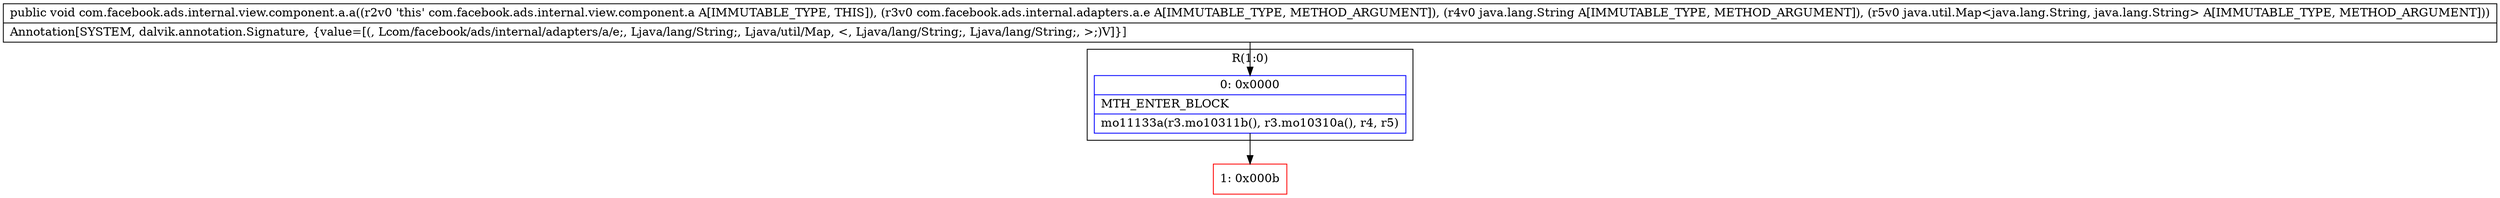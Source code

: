 digraph "CFG forcom.facebook.ads.internal.view.component.a.a(Lcom\/facebook\/ads\/internal\/adapters\/a\/e;Ljava\/lang\/String;Ljava\/util\/Map;)V" {
subgraph cluster_Region_1304252574 {
label = "R(1:0)";
node [shape=record,color=blue];
Node_0 [shape=record,label="{0\:\ 0x0000|MTH_ENTER_BLOCK\l|mo11133a(r3.mo10311b(), r3.mo10310a(), r4, r5)\l}"];
}
Node_1 [shape=record,color=red,label="{1\:\ 0x000b}"];
MethodNode[shape=record,label="{public void com.facebook.ads.internal.view.component.a.a((r2v0 'this' com.facebook.ads.internal.view.component.a A[IMMUTABLE_TYPE, THIS]), (r3v0 com.facebook.ads.internal.adapters.a.e A[IMMUTABLE_TYPE, METHOD_ARGUMENT]), (r4v0 java.lang.String A[IMMUTABLE_TYPE, METHOD_ARGUMENT]), (r5v0 java.util.Map\<java.lang.String, java.lang.String\> A[IMMUTABLE_TYPE, METHOD_ARGUMENT]))  | Annotation[SYSTEM, dalvik.annotation.Signature, \{value=[(, Lcom\/facebook\/ads\/internal\/adapters\/a\/e;, Ljava\/lang\/String;, Ljava\/util\/Map, \<, Ljava\/lang\/String;, Ljava\/lang\/String;, \>;)V]\}]\l}"];
MethodNode -> Node_0;
Node_0 -> Node_1;
}

